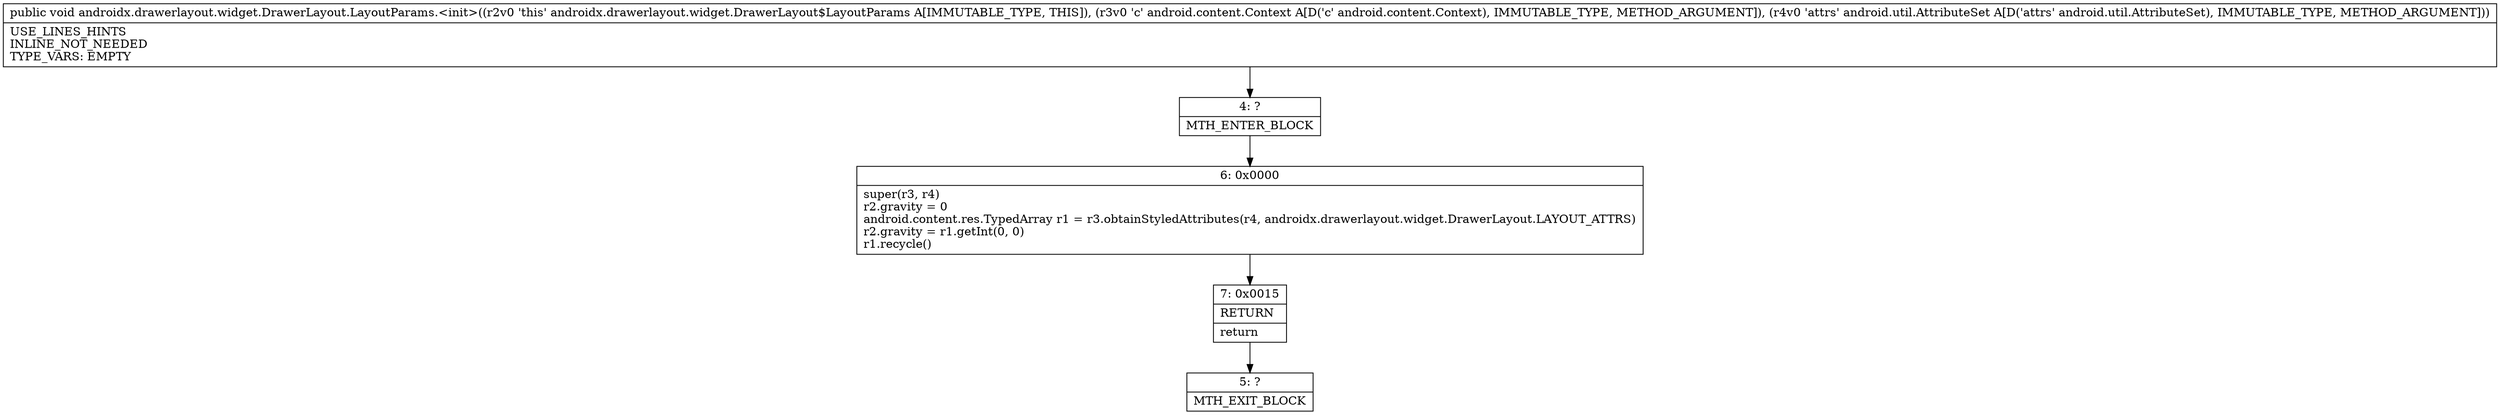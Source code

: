 digraph "CFG forandroidx.drawerlayout.widget.DrawerLayout.LayoutParams.\<init\>(Landroid\/content\/Context;Landroid\/util\/AttributeSet;)V" {
Node_4 [shape=record,label="{4\:\ ?|MTH_ENTER_BLOCK\l}"];
Node_6 [shape=record,label="{6\:\ 0x0000|super(r3, r4)\lr2.gravity = 0\landroid.content.res.TypedArray r1 = r3.obtainStyledAttributes(r4, androidx.drawerlayout.widget.DrawerLayout.LAYOUT_ATTRS)\lr2.gravity = r1.getInt(0, 0)\lr1.recycle()\l}"];
Node_7 [shape=record,label="{7\:\ 0x0015|RETURN\l|return\l}"];
Node_5 [shape=record,label="{5\:\ ?|MTH_EXIT_BLOCK\l}"];
MethodNode[shape=record,label="{public void androidx.drawerlayout.widget.DrawerLayout.LayoutParams.\<init\>((r2v0 'this' androidx.drawerlayout.widget.DrawerLayout$LayoutParams A[IMMUTABLE_TYPE, THIS]), (r3v0 'c' android.content.Context A[D('c' android.content.Context), IMMUTABLE_TYPE, METHOD_ARGUMENT]), (r4v0 'attrs' android.util.AttributeSet A[D('attrs' android.util.AttributeSet), IMMUTABLE_TYPE, METHOD_ARGUMENT]))  | USE_LINES_HINTS\lINLINE_NOT_NEEDED\lTYPE_VARS: EMPTY\l}"];
MethodNode -> Node_4;Node_4 -> Node_6;
Node_6 -> Node_7;
Node_7 -> Node_5;
}

